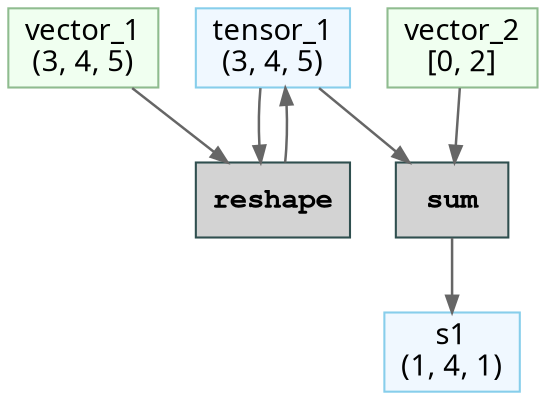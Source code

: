 // Computational Graph
digraph {
	rankdir=TB
	node [shape=record]
	138334896593968 [label="tensor_1
(3, 4, 5)" color=skyblue fillcolor=aliceblue fontname="Sans-Serif" labeljust=l shape=box style=filled]
	138336870303440 [label=reshape color=darkslategray fillcolor=lightgray fontname="Courier Bold" labeljust=l shape=box style=filled]
	138336870304208 [label="vector_1
(3, 4, 5)" color=darkseagreen fillcolor=honeydew fontname="Sans-Serif" labeljust=l shape=box style=filled]
	138334610649632 [label="s1
(1, 4, 1)" color=skyblue fillcolor=aliceblue fontname="Sans-Serif" labeljust=l shape=box style=filled]
	138334610649680 [label="vector_2
[0, 2]" color=darkseagreen fillcolor=honeydew fontname="Sans-Serif" labeljust=l shape=box style=filled]
	138334610649536 [label=sum color=darkslategray fillcolor=lightgray fontname="Courier Bold" labeljust=l shape=box style=filled]
	138336870303440 -> 138334896593968 [arrowsize=0.8 color=gray40 penwidth=1.2]
	138334896593968 -> 138336870303440 [arrowsize=0.8 color=gray40 penwidth=1.2]
	138336870304208 -> 138336870303440 [arrowsize=0.8 color=gray40 penwidth=1.2]
	138334610649536 -> 138334610649632 [arrowsize=0.8 color=gray40 penwidth=1.2]
	138334896593968 -> 138334610649536 [arrowsize=0.8 color=gray40 penwidth=1.2]
	138334610649680 -> 138334610649536 [arrowsize=0.8 color=gray40 penwidth=1.2]
}
